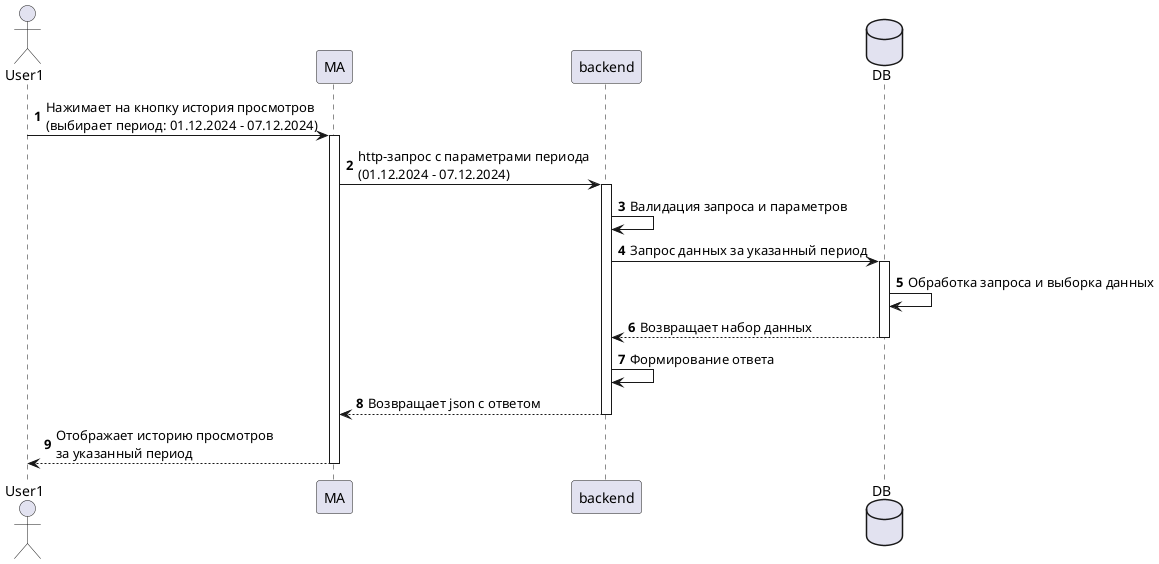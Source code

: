 @startuml newsequence

autonumber

actor User1
participant MA
participant backend
database DB
    
User1 -> MA: Нажимает на кнопку история просмотров\n(выбирает период: 01.12.2024 - 07.12.2024)

activate MA
MA -> backend: http-запрос с параметрами периода\n(01.12.2024 - 07.12.2024)
activate backend
backend -> backend: Валидация запроса и параметров
backend -> DB: Запрос данных за указанный период

activate DB
DB -> DB: Обработка запроса и выборка данных
DB --> backend: Возвращает набор данных
deactivate DB

backend -> backend: Формирование ответа
backend --> MA: Возвращает json с ответом
deactivate backend

MA --> User1: Отображает историю просмотров\nза указанный период
deactivate MA

@enduml
